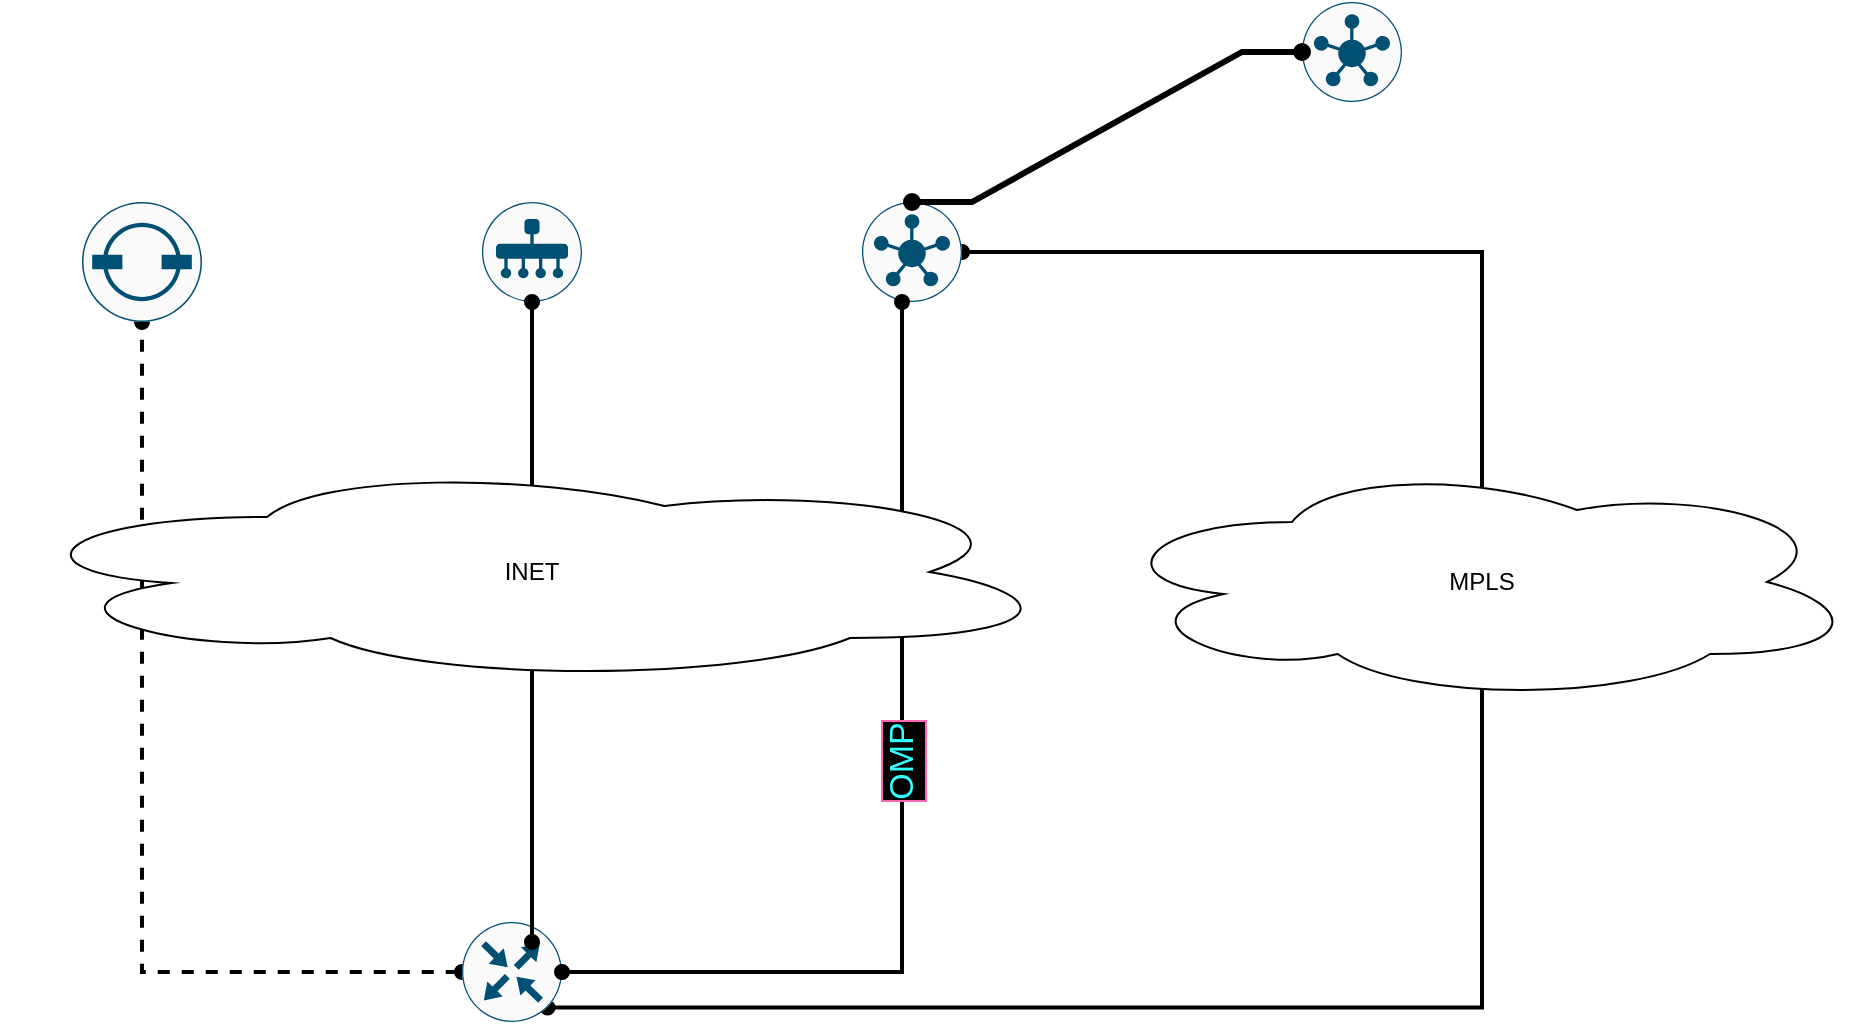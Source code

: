 <mxfile version="22.1.11" type="github">
  <diagram name="Page-1" id="umTfdicsiGWM9__bh_NZ">
    <mxGraphModel dx="1434" dy="878" grid="1" gridSize="10" guides="1" tooltips="1" connect="1" arrows="1" fold="1" page="1" pageScale="1" pageWidth="827" pageHeight="1169" math="0" shadow="0">
      <root>
        <mxCell id="0" />
        <mxCell id="1" parent="0" />
        <mxCell id="Fb6nnXFSmXLJK5rL_O7L-6" style="edgeStyle=orthogonalEdgeStyle;rounded=0;orthogonalLoop=1;jettySize=auto;html=1;dashed=1;startArrow=oval;startFill=1;endArrow=oval;endFill=1;strokeWidth=2;flowAnimation=1;" edge="1" parent="1" source="Fb6nnXFSmXLJK5rL_O7L-1" target="Fb6nnXFSmXLJK5rL_O7L-4">
          <mxGeometry relative="1" as="geometry">
            <Array as="points">
              <mxPoint x="170" y="595" />
            </Array>
          </mxGeometry>
        </mxCell>
        <mxCell id="Fb6nnXFSmXLJK5rL_O7L-1" value="" style="sketch=0;points=[[0.5,0,0],[1,0.5,0],[0.5,1,0],[0,0.5,0],[0.145,0.145,0],[0.856,0.145,0],[0.855,0.856,0],[0.145,0.855,0]];verticalLabelPosition=bottom;html=1;verticalAlign=top;aspect=fixed;align=center;pointerEvents=1;shape=mxgraph.cisco19.rect;prIcon=vbond;fillColor=#FAFAFA;strokeColor=#005073;rotation=0;" vertex="1" parent="1">
          <mxGeometry x="140" y="210" width="60" height="60" as="geometry" />
        </mxCell>
        <mxCell id="Fb6nnXFSmXLJK5rL_O7L-2" value="" style="sketch=0;points=[[0.5,0,0],[1,0.5,0],[0.5,1,0],[0,0.5,0],[0.145,0.145,0],[0.856,0.145,0],[0.855,0.856,0],[0.145,0.855,0]];verticalLabelPosition=bottom;html=1;verticalAlign=top;aspect=fixed;align=center;pointerEvents=1;shape=mxgraph.cisco19.rect;prIcon=vmanage;fillColor=#FAFAFA;strokeColor=#005073;" vertex="1" parent="1">
          <mxGeometry x="340" y="210" width="50" height="50" as="geometry" />
        </mxCell>
        <mxCell id="Fb6nnXFSmXLJK5rL_O7L-11" style="edgeStyle=orthogonalEdgeStyle;rounded=0;orthogonalLoop=1;jettySize=auto;html=1;entryX=0.855;entryY=0.856;entryDx=0;entryDy=0;entryPerimeter=0;startArrow=oval;startFill=1;endArrow=oval;endFill=1;strokeWidth=2;" edge="1" parent="1" source="Fb6nnXFSmXLJK5rL_O7L-3" target="Fb6nnXFSmXLJK5rL_O7L-4">
          <mxGeometry relative="1" as="geometry">
            <mxPoint x="810" y="630" as="targetPoint" />
            <Array as="points">
              <mxPoint x="840" y="235" />
              <mxPoint x="840" y="613" />
            </Array>
          </mxGeometry>
        </mxCell>
        <mxCell id="Fb6nnXFSmXLJK5rL_O7L-3" value="" style="sketch=0;points=[[0.5,0,0],[1,0.5,0],[0.5,1,0],[0,0.5,0],[0.145,0.145,0],[0.856,0.145,0],[0.855,0.856,0],[0.145,0.855,0]];verticalLabelPosition=bottom;html=1;verticalAlign=top;aspect=fixed;align=center;pointerEvents=1;shape=mxgraph.cisco19.rect;prIcon=vsmart;fillColor=#FAFAFA;strokeColor=#005073;" vertex="1" parent="1">
          <mxGeometry x="530" y="210" width="50" height="50" as="geometry" />
        </mxCell>
        <mxCell id="Fb6nnXFSmXLJK5rL_O7L-4" value="" style="sketch=0;points=[[0.5,0,0],[1,0.5,0],[0.5,1,0],[0,0.5,0],[0.145,0.145,0],[0.856,0.145,0],[0.855,0.856,0],[0.145,0.855,0]];verticalLabelPosition=bottom;html=1;verticalAlign=top;aspect=fixed;align=center;pointerEvents=1;shape=mxgraph.cisco19.rect;prIcon=router;fillColor=#FAFAFA;strokeColor=#005073;" vertex="1" parent="1">
          <mxGeometry x="330" y="570" width="50" height="50" as="geometry" />
        </mxCell>
        <mxCell id="Fb6nnXFSmXLJK5rL_O7L-7" style="edgeStyle=orthogonalEdgeStyle;rounded=0;orthogonalLoop=1;jettySize=auto;html=1;entryX=0.7;entryY=0.2;entryDx=0;entryDy=0;entryPerimeter=0;startArrow=oval;startFill=1;endArrow=oval;endFill=1;strokeWidth=2;" edge="1" parent="1" source="Fb6nnXFSmXLJK5rL_O7L-2" target="Fb6nnXFSmXLJK5rL_O7L-4">
          <mxGeometry relative="1" as="geometry" />
        </mxCell>
        <mxCell id="Fb6nnXFSmXLJK5rL_O7L-8" style="edgeStyle=orthogonalEdgeStyle;rounded=0;orthogonalLoop=1;jettySize=auto;html=1;entryX=1;entryY=0.5;entryDx=0;entryDy=0;entryPerimeter=0;endArrow=oval;endFill=1;startArrow=oval;startFill=1;strokeWidth=2;" edge="1" parent="1" source="Fb6nnXFSmXLJK5rL_O7L-3" target="Fb6nnXFSmXLJK5rL_O7L-4">
          <mxGeometry relative="1" as="geometry">
            <Array as="points">
              <mxPoint x="550" y="595" />
            </Array>
          </mxGeometry>
        </mxCell>
        <mxCell id="Fb6nnXFSmXLJK5rL_O7L-12" value="OMP" style="edgeLabel;html=1;align=center;verticalAlign=middle;resizable=0;points=[];imageWidth=24;imageHeight=24;rotation=270;arcSize=12;imageAspect=0;fontSize=17;labelBorderColor=#FF66B3;fontColor=#33FFFF;labelBackgroundColor=#000000;" vertex="1" connectable="0" parent="Fb6nnXFSmXLJK5rL_O7L-8">
          <mxGeometry x="-0.121" y="1" relative="1" as="geometry">
            <mxPoint x="-1" y="8" as="offset" />
          </mxGeometry>
        </mxCell>
        <mxCell id="Fb6nnXFSmXLJK5rL_O7L-9" value="INET" style="ellipse;shape=cloud;whiteSpace=wrap;html=1;" vertex="1" parent="1">
          <mxGeometry x="100" y="340" width="530" height="110" as="geometry" />
        </mxCell>
        <mxCell id="Fb6nnXFSmXLJK5rL_O7L-10" value="MPLS" style="ellipse;shape=cloud;whiteSpace=wrap;html=1;" vertex="1" parent="1">
          <mxGeometry x="650" y="340" width="380" height="120" as="geometry" />
        </mxCell>
        <mxCell id="Fb6nnXFSmXLJK5rL_O7L-13" value="" style="sketch=0;points=[[0.5,0,0],[1,0.5,0],[0.5,1,0],[0,0.5,0],[0.145,0.145,0],[0.856,0.145,0],[0.855,0.856,0],[0.145,0.855,0]];verticalLabelPosition=bottom;html=1;verticalAlign=top;aspect=fixed;align=center;pointerEvents=1;shape=mxgraph.cisco19.rect;prIcon=vsmart;fillColor=#FAFAFA;strokeColor=#005073;" vertex="1" parent="1">
          <mxGeometry x="750" y="110" width="50" height="50" as="geometry" />
        </mxCell>
        <mxCell id="Fb6nnXFSmXLJK5rL_O7L-14" style="rounded=0;orthogonalLoop=1;jettySize=auto;html=1;entryX=0.5;entryY=0;entryDx=0;entryDy=0;entryPerimeter=0;endArrow=oval;endFill=1;strokeWidth=3;edgeStyle=entityRelationEdgeStyle;startArrow=oval;startFill=1;" edge="1" parent="1" source="Fb6nnXFSmXLJK5rL_O7L-13" target="Fb6nnXFSmXLJK5rL_O7L-3">
          <mxGeometry relative="1" as="geometry" />
        </mxCell>
      </root>
    </mxGraphModel>
  </diagram>
</mxfile>
